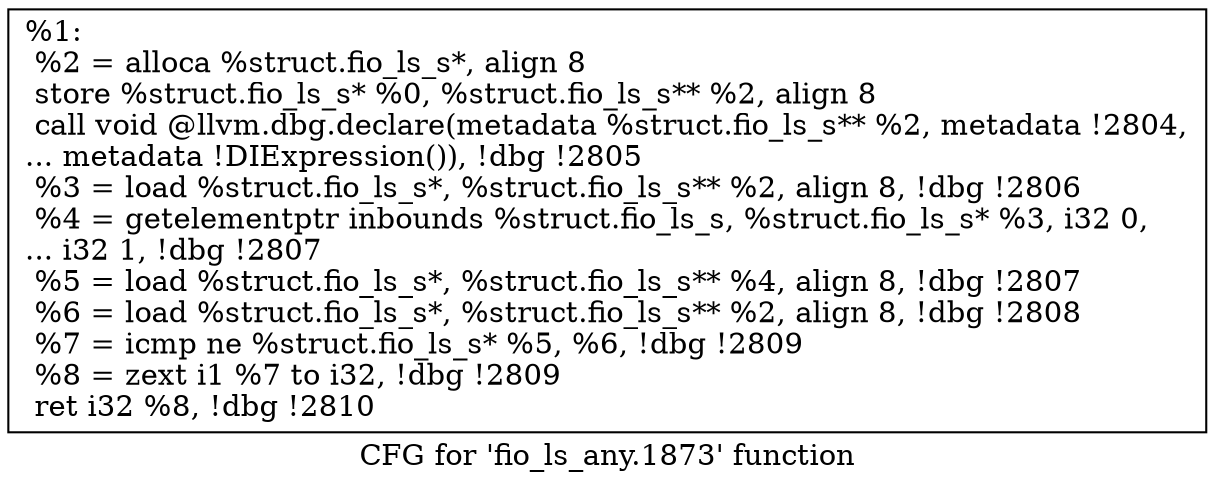 digraph "CFG for 'fio_ls_any.1873' function" {
	label="CFG for 'fio_ls_any.1873' function";

	Node0x556852593b50 [shape=record,label="{%1:\l  %2 = alloca %struct.fio_ls_s*, align 8\l  store %struct.fio_ls_s* %0, %struct.fio_ls_s** %2, align 8\l  call void @llvm.dbg.declare(metadata %struct.fio_ls_s** %2, metadata !2804,\l... metadata !DIExpression()), !dbg !2805\l  %3 = load %struct.fio_ls_s*, %struct.fio_ls_s** %2, align 8, !dbg !2806\l  %4 = getelementptr inbounds %struct.fio_ls_s, %struct.fio_ls_s* %3, i32 0,\l... i32 1, !dbg !2807\l  %5 = load %struct.fio_ls_s*, %struct.fio_ls_s** %4, align 8, !dbg !2807\l  %6 = load %struct.fio_ls_s*, %struct.fio_ls_s** %2, align 8, !dbg !2808\l  %7 = icmp ne %struct.fio_ls_s* %5, %6, !dbg !2809\l  %8 = zext i1 %7 to i32, !dbg !2809\l  ret i32 %8, !dbg !2810\l}"];
}
